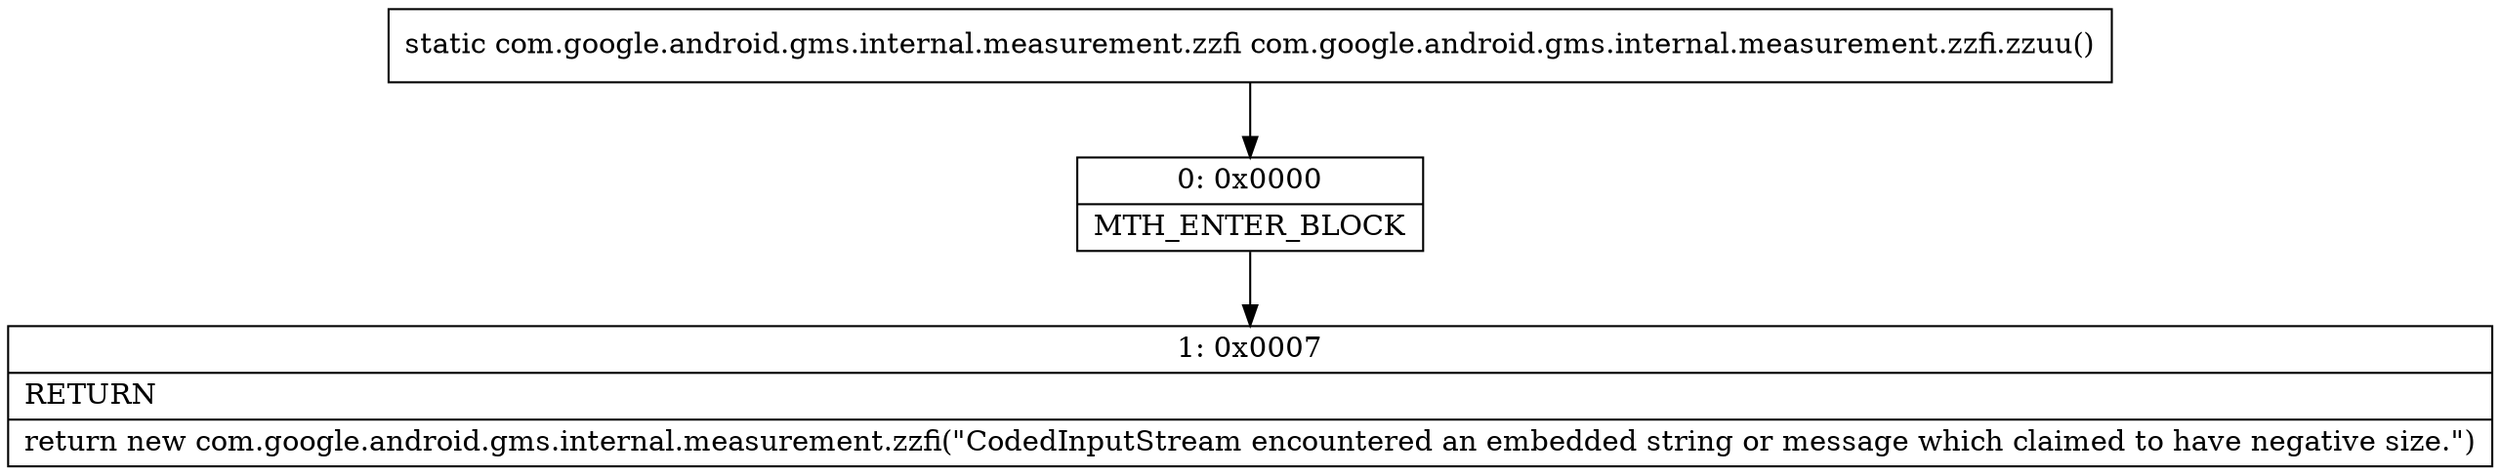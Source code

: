 digraph "CFG forcom.google.android.gms.internal.measurement.zzfi.zzuu()Lcom\/google\/android\/gms\/internal\/measurement\/zzfi;" {
Node_0 [shape=record,label="{0\:\ 0x0000|MTH_ENTER_BLOCK\l}"];
Node_1 [shape=record,label="{1\:\ 0x0007|RETURN\l|return new com.google.android.gms.internal.measurement.zzfi(\"CodedInputStream encountered an embedded string or message which claimed to have negative size.\")\l}"];
MethodNode[shape=record,label="{static com.google.android.gms.internal.measurement.zzfi com.google.android.gms.internal.measurement.zzfi.zzuu() }"];
MethodNode -> Node_0;
Node_0 -> Node_1;
}

